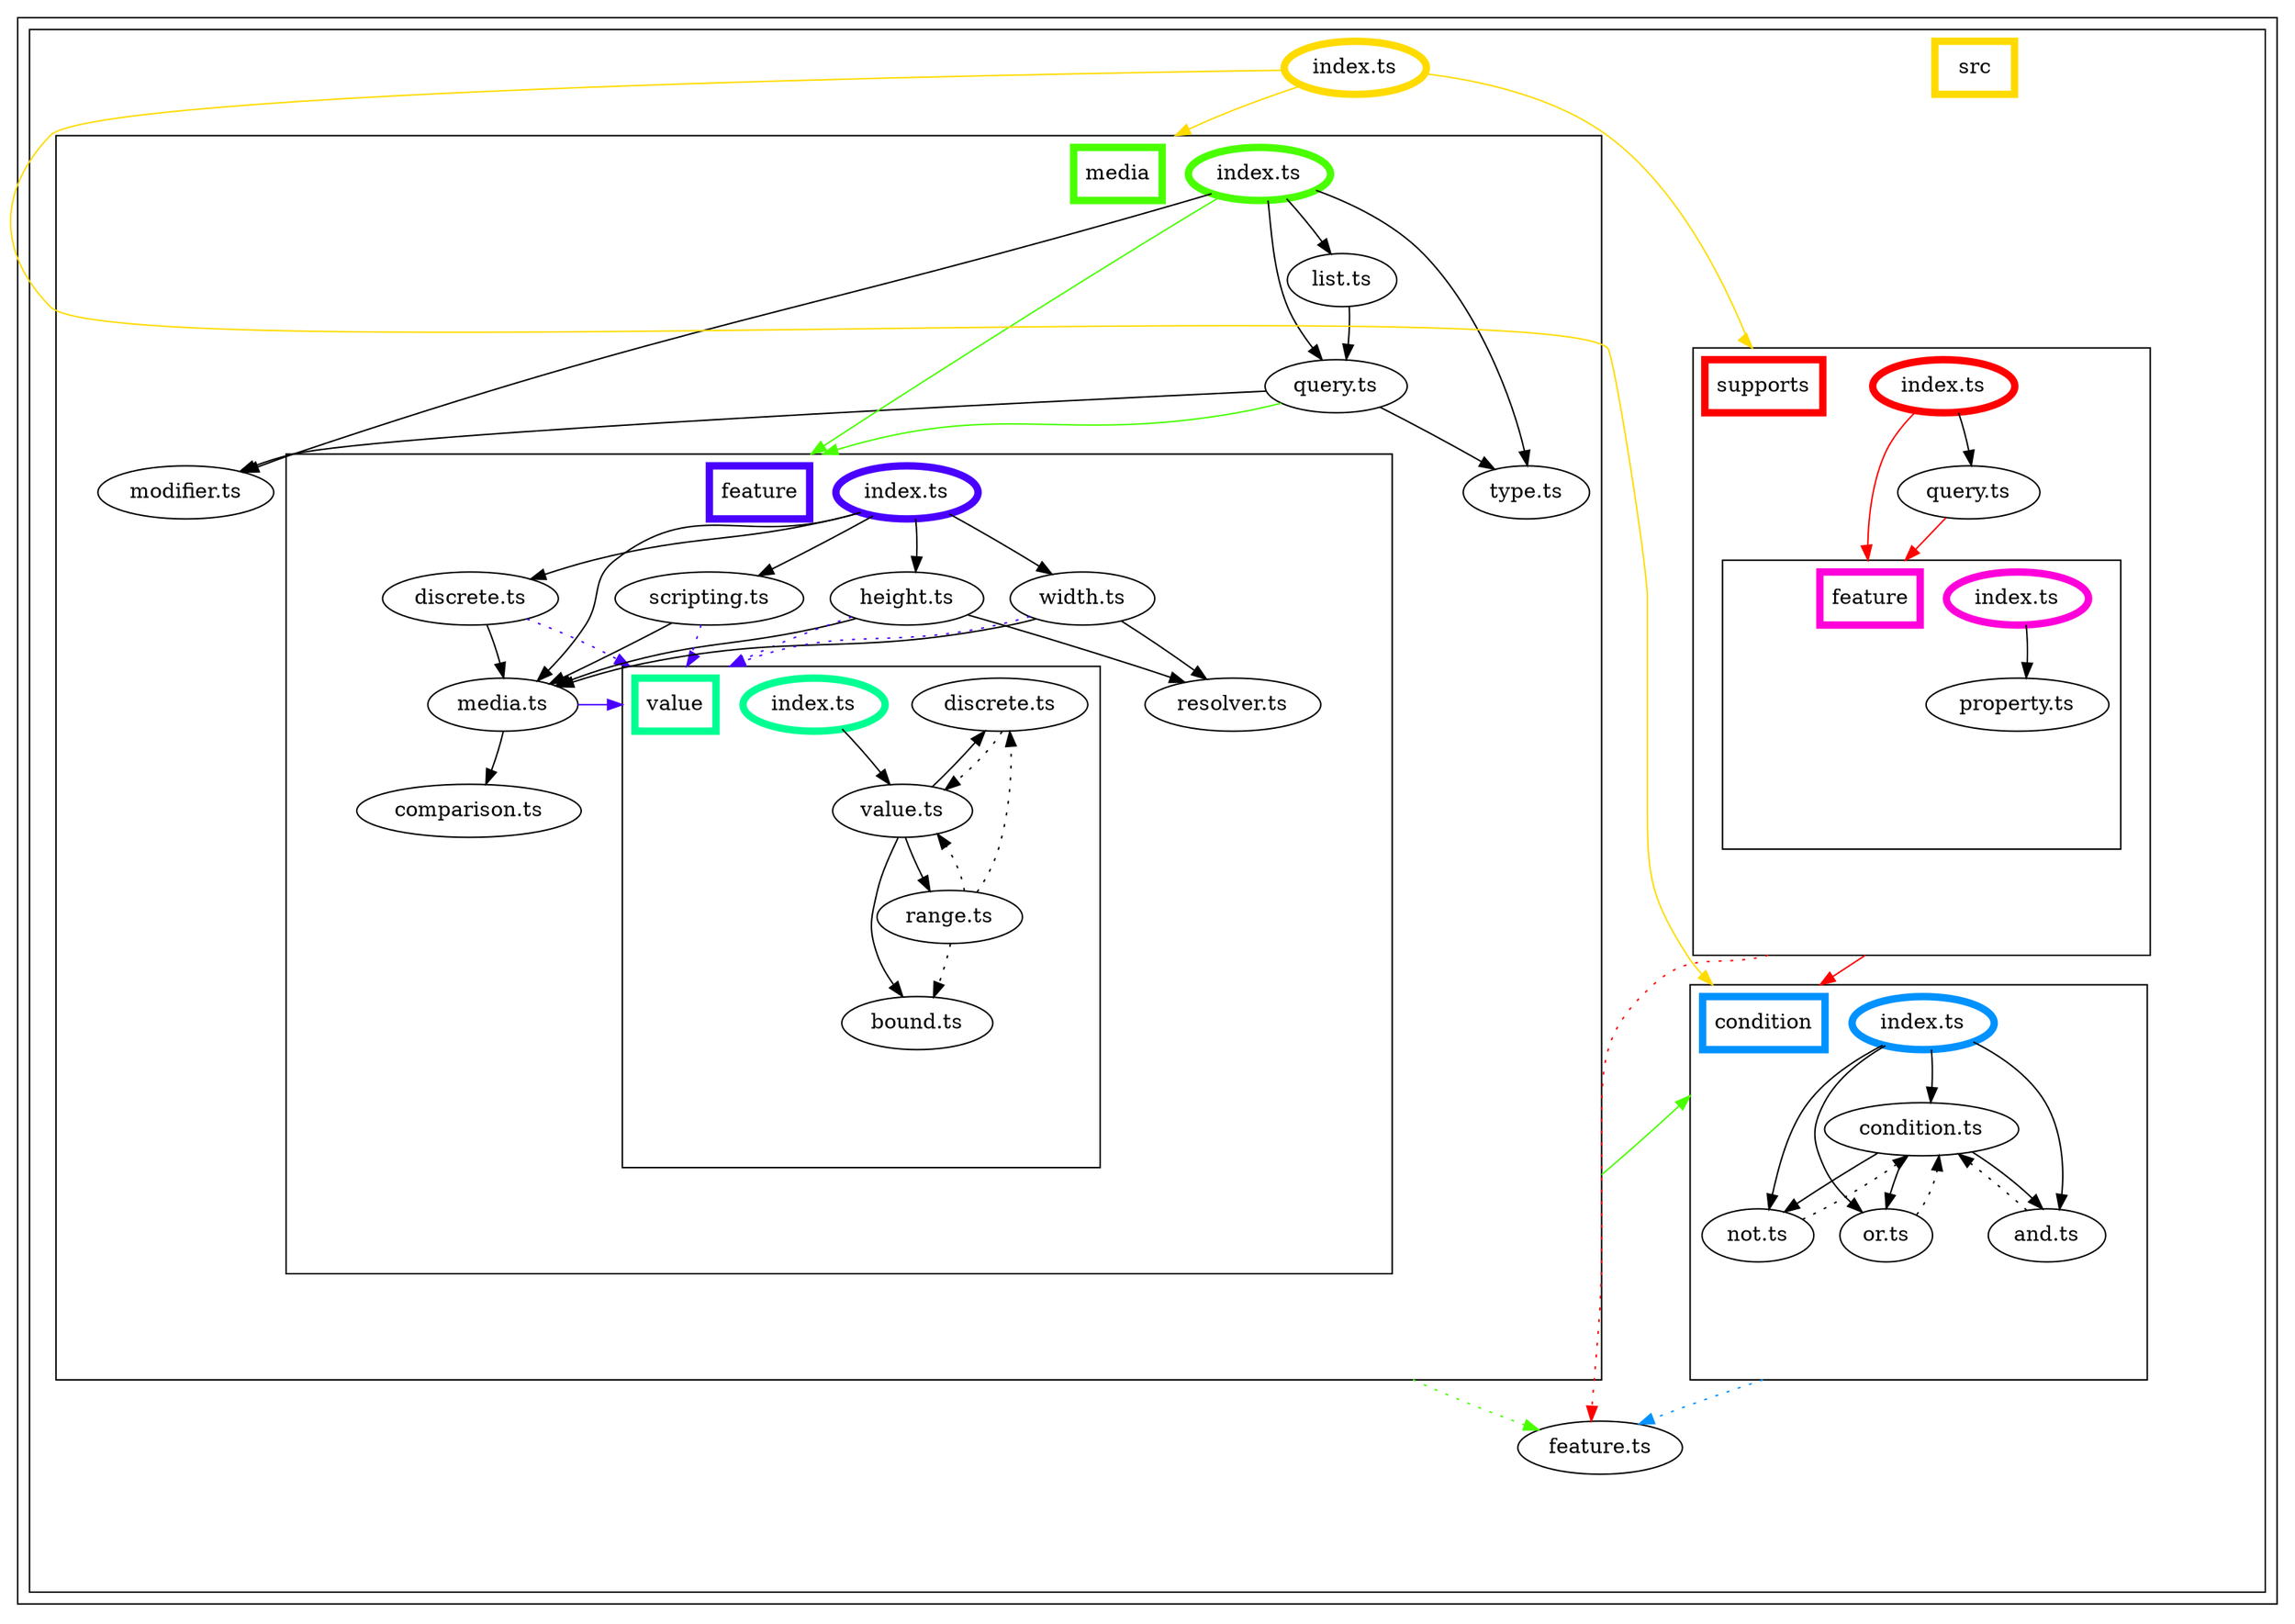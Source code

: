 digraph "dependency-graph-@siteimprove/alfa-css-feature" {
  compound = true;
  "src/condition/index.ts";
  "exit_src/supports";
  "name_src/condition";
  "src/feature.ts";
  "src/supports/feature/index.ts";
  "name_src/supports/feature";
  "exit_src/media";
  "src/media/query.ts";
  "src/media/feature/value/bound.ts";
  "src/media/feature/value/discrete.ts";
  "src/media/feature/value/range.ts";
  "src/media/feature/discrete.ts";
  "src/media/feature/height.ts";
  "src/media/feature/media.ts";
  "src/media/feature/scripting.ts";
  "src/media/feature/width.ts";
  "src/supports/query.ts";
  "src/condition/condition.ts";
  "exit_src/condition";
  "src/media/feature/value/value.ts";
  "src/media/feature/index.ts";
  "name_src/media/feature";
  "src/media/feature/value/index.ts";
  "src/media/list.ts";
  "src/media/modifier.ts";
  "src/media/type.ts";
  "src/condition/and.ts";
  "src/condition/not.ts";
  "src/condition/or.ts";
  "src/media/feature/resolver.ts";
  "name_src/media/feature/value";
  "src/media/index.ts";
  "name_src/media";
  "src/supports/index.ts";
  "name_src/supports";
  "src/media/feature/comparison.ts";
  "src/supports/feature/property.ts";
  subgraph "cluster_src" {
    color = "#000000";
    label = "";
    "exit_src" [
      style = "invis";
    ];
    subgraph "cluster_src" {
      color = "#000000";
      label = "";
      "name_src" [
        penwidth = 5;
        shape = "rectangle";
        color = "#ffdb00";
        label = "src";
      ];
      "exit_src" [
        style = "invis";
      ];
      "src/index.ts" [
        label = "index.ts";
        color = "#ffdb00";
        penwidth = 5;
      ];
      "src/feature.ts" [
        label = "feature.ts";
      ];
      subgraph "cluster_src/supports" {
        color = "#000000";
        label = "";
        "name_src/supports" [
          penwidth = 5;
          shape = "rectangle";
          color = "#ff0000";
          label = "supports";
        ];
        "exit_src/supports" [
          style = "invis";
        ];
        "src/supports/query.ts" [
          label = "query.ts";
        ];
        "src/supports/index.ts" [
          label = "index.ts";
          color = "#ff0000";
          penwidth = 5;
        ];
        subgraph "cluster_src/supports/feature" {
          color = "#000000";
          label = "";
          "name_src/supports/feature" [
            penwidth = 5;
            shape = "rectangle";
            color = "#ff00db";
            label = "feature";
          ];
          "exit_src/supports/feature" [
            style = "invis";
          ];
          "src/supports/feature/property.ts" [
            label = "property.ts";
          ];
          "src/supports/feature/index.ts" [
            label = "index.ts";
            color = "#ff00db";
            penwidth = 5;
          ];
          "src/supports/feature/property.ts" -> "exit_src/supports/feature" [
            style = "invis";
          ];
          "src/supports/feature/index.ts" -> "exit_src/supports/feature" [
            style = "invis";
          ];
        }
        "src/supports/query.ts" -> "exit_src/supports" [
          style = "invis";
        ];
        "exit_src/supports/feature" -> "exit_src/supports" [
          style = "invis";
        ];
        "src/supports/index.ts" -> "exit_src/supports" [
          style = "invis";
        ];
        "exit_src/supports/feature" -> "exit_src/supports" [
          style = "invis";
        ];
      }
      subgraph "cluster_src/media" {
        color = "#000000";
        label = "";
        "name_src/media" [
          penwidth = 5;
          shape = "rectangle";
          color = "#49ff00";
          label = "media";
        ];
        "exit_src/media" [
          style = "invis";
        ];
        "src/media/list.ts" [
          label = "list.ts";
        ];
        "src/media/index.ts" [
          label = "index.ts";
          color = "#49ff00";
          penwidth = 5;
        ];
        "src/media/query.ts" [
          label = "query.ts";
        ];
        "src/media/type.ts" [
          label = "type.ts";
        ];
        "src/media/modifier.ts" [
          label = "modifier.ts";
        ];
        subgraph "cluster_src/media/feature" {
          color = "#000000";
          label = "";
          "name_src/media/feature" [
            penwidth = 5;
            shape = "rectangle";
            color = "#4900ff";
            label = "feature";
          ];
          "exit_src/media/feature" [
            style = "invis";
          ];
          "src/media/feature/index.ts" [
            label = "index.ts";
            color = "#4900ff";
            penwidth = 5;
          ];
          "src/media/feature/comparison.ts" [
            label = "comparison.ts";
          ];
          "src/media/feature/resolver.ts" [
            label = "resolver.ts";
          ];
          "src/media/feature/height.ts" [
            label = "height.ts";
          ];
          "src/media/feature/width.ts" [
            label = "width.ts";
          ];
          "src/media/feature/scripting.ts" [
            label = "scripting.ts";
          ];
          "src/media/feature/discrete.ts" [
            label = "discrete.ts";
          ];
          "src/media/feature/media.ts" [
            label = "media.ts";
          ];
          subgraph "cluster_src/media/feature/value" {
            color = "#000000";
            label = "";
            "name_src/media/feature/value" [
              penwidth = 5;
              shape = "rectangle";
              color = "#00ff92";
              label = "value";
            ];
            "exit_src/media/feature/value" [
              style = "invis";
            ];
            "src/media/feature/value/value.ts" [
              label = "value.ts";
            ];
            "src/media/feature/value/index.ts" [
              label = "index.ts";
              color = "#00ff92";
              penwidth = 5;
            ];
            "src/media/feature/value/discrete.ts" [
              label = "discrete.ts";
            ];
            "src/media/feature/value/bound.ts" [
              label = "bound.ts";
            ];
            "src/media/feature/value/range.ts" [
              label = "range.ts";
            ];
            "src/media/feature/value/value.ts" -> "exit_src/media/feature/value" [
              style = "invis";
            ];
            "src/media/feature/value/index.ts" -> "exit_src/media/feature/value" [
              style = "invis";
            ];
            "src/media/feature/value/discrete.ts" -> "exit_src/media/feature/value" [
              style = "invis";
            ];
            "src/media/feature/value/bound.ts" -> "exit_src/media/feature/value" [
              style = "invis";
            ];
            "src/media/feature/value/range.ts" -> "exit_src/media/feature/value" [
              style = "invis";
            ];
          }
          "exit_src/media/feature/value" -> "exit_src/media/feature" [
            style = "invis";
          ];
          "src/media/feature/index.ts" -> "exit_src/media/feature" [
            style = "invis";
          ];
          "exit_src/media/feature/value" -> "exit_src/media/feature" [
            style = "invis";
          ];
          "src/media/feature/comparison.ts" -> "exit_src/media/feature" [
            style = "invis";
          ];
          "src/media/feature/resolver.ts" -> "exit_src/media/feature" [
            style = "invis";
          ];
          "src/media/feature/height.ts" -> "exit_src/media/feature" [
            style = "invis";
          ];
          "src/media/feature/width.ts" -> "exit_src/media/feature" [
            style = "invis";
          ];
          "exit_src/media/feature/value" -> "exit_src/media/feature" [
            style = "invis";
          ];
          "exit_src/media/feature/value" -> "exit_src/media/feature" [
            style = "invis";
          ];
          "exit_src/media/feature/value" -> "exit_src/media/feature" [
            style = "invis";
          ];
          "src/media/feature/scripting.ts" -> "exit_src/media/feature" [
            style = "invis";
          ];
          "src/media/feature/discrete.ts" -> "exit_src/media/feature" [
            style = "invis";
          ];
          "src/media/feature/media.ts" -> "exit_src/media/feature" [
            style = "invis";
          ];
        }
        "src/media/list.ts" -> "exit_src/media" [
          style = "invis";
        ];
        "exit_src/media/feature" -> "exit_src/media" [
          style = "invis";
        ];
        "exit_src/media/feature" -> "exit_src/media" [
          style = "invis";
        ];
        "exit_src/media/feature" -> "exit_src/media" [
          style = "invis";
        ];
        "src/media/index.ts" -> "exit_src/media" [
          style = "invis";
        ];
        "exit_src/media/feature" -> "exit_src/media" [
          style = "invis";
        ];
        "src/media/query.ts" -> "exit_src/media" [
          style = "invis";
        ];
        "exit_src/media/feature" -> "exit_src/media" [
          style = "invis";
        ];
        "src/media/type.ts" -> "exit_src/media" [
          style = "invis";
        ];
        "exit_src/media/feature" -> "exit_src/media" [
          style = "invis";
        ];
        "exit_src/media/feature" -> "exit_src/media" [
          style = "invis";
        ];
        "exit_src/media/feature" -> "exit_src/media" [
          style = "invis";
        ];
        "exit_src/media/feature" -> "exit_src/media" [
          style = "invis";
        ];
        "exit_src/media/feature" -> "exit_src/media" [
          style = "invis";
        ];
        "exit_src/media/feature" -> "exit_src/media" [
          style = "invis";
        ];
        "exit_src/media/feature" -> "exit_src/media" [
          style = "invis";
        ];
        "exit_src/media/feature" -> "exit_src/media" [
          style = "invis";
        ];
        "src/media/modifier.ts" -> "exit_src/media" [
          style = "invis";
        ];
      }
      subgraph "cluster_src/condition" {
        color = "#000000";
        label = "";
        "name_src/condition" [
          penwidth = 5;
          shape = "rectangle";
          color = "#0092ff";
          label = "condition";
        ];
        "exit_src/condition" [
          style = "invis";
        ];
        "src/condition/and.ts" [
          label = "and.ts";
        ];
        "src/condition/condition.ts" [
          label = "condition.ts";
        ];
        "src/condition/not.ts" [
          label = "not.ts";
        ];
        "src/condition/or.ts" [
          label = "or.ts";
        ];
        "src/condition/index.ts" [
          label = "index.ts";
          color = "#0092ff";
          penwidth = 5;
        ];
        "src/condition/and.ts" -> "exit_src/condition" [
          style = "invis";
        ];
        "src/condition/condition.ts" -> "exit_src/condition" [
          style = "invis";
        ];
        "src/condition/not.ts" -> "exit_src/condition" [
          style = "invis";
        ];
        "src/condition/or.ts" -> "exit_src/condition" [
          style = "invis";
        ];
        "src/condition/index.ts" -> "exit_src/condition" [
          style = "invis";
        ];
      }
      "exit_src/supports" -> "exit_src" [
        style = "invis";
      ];
      "exit_src/supports" -> "exit_src" [
        style = "invis";
      ];
      "exit_src/media" -> "exit_src" [
        style = "invis";
      ];
      "exit_src/media" -> "exit_src" [
        style = "invis";
      ];
      "exit_src/media" -> "exit_src" [
        style = "invis";
      ];
      "exit_src/supports" -> "exit_src" [
        style = "invis";
      ];
      "exit_src/condition" -> "exit_src" [
        style = "invis";
      ];
      "exit_src/media" -> "exit_src" [
        style = "invis";
      ];
      "exit_src/media" -> "exit_src" [
        style = "invis";
      ];
      "exit_src/media" -> "exit_src" [
        style = "invis";
      ];
      "exit_src/condition" -> "exit_src" [
        style = "invis";
      ];
      "exit_src/media" -> "exit_src" [
        style = "invis";
      ];
      "exit_src/media" -> "exit_src" [
        style = "invis";
      ];
      "exit_src/condition" -> "exit_src" [
        style = "invis";
      ];
      "exit_src/media" -> "exit_src" [
        style = "invis";
      ];
      "exit_src/media" -> "exit_src" [
        style = "invis";
      ];
      "exit_src/media" -> "exit_src" [
        style = "invis";
      ];
      "exit_src/media" -> "exit_src" [
        style = "invis";
      ];
      "exit_src/condition" -> "exit_src" [
        style = "invis";
      ];
      "src/index.ts" -> "exit_src" [
        style = "invis";
      ];
      "exit_src/media" -> "exit_src" [
        style = "invis";
      ];
      "exit_src/media" -> "exit_src" [
        style = "invis";
      ];
      "exit_src/condition" -> "exit_src" [
        style = "invis";
      ];
      "src/feature.ts" -> "exit_src" [
        style = "invis";
      ];
      "exit_src/media" -> "exit_src" [
        style = "invis";
      ];
      "exit_src/media" -> "exit_src" [
        style = "invis";
      ];
      "exit_src/media" -> "exit_src" [
        style = "invis";
      ];
      "exit_src/media" -> "exit_src" [
        style = "invis";
      ];
      "exit_src/supports" -> "exit_src" [
        style = "invis";
      ];
    }
    "exit_src" -> "exit_src" [
      style = "invis";
    ];
    "exit_src" -> "exit_src" [
      style = "invis";
    ];
    "exit_src" -> "exit_src" [
      style = "invis";
    ];
    "exit_src" -> "exit_src" [
      style = "invis";
    ];
    "exit_src" -> "exit_src" [
      style = "invis";
    ];
    "exit_src" -> "exit_src" [
      style = "invis";
    ];
    "exit_src" -> "exit_src" [
      style = "invis";
    ];
    "exit_src" -> "exit_src" [
      style = "invis";
    ];
    "exit_src" -> "exit_src" [
      style = "invis";
    ];
    "exit_src" -> "exit_src" [
      style = "invis";
    ];
    "exit_src" -> "exit_src" [
      style = "invis";
    ];
    "exit_src" -> "exit_src" [
      style = "invis";
    ];
    "exit_src" -> "exit_src" [
      style = "invis";
    ];
    "exit_src" -> "exit_src" [
      style = "invis";
    ];
    "exit_src" -> "exit_src" [
      style = "invis";
    ];
    "exit_src" -> "exit_src" [
      style = "invis";
    ];
    "exit_src" -> "exit_src" [
      style = "invis";
    ];
    "exit_src" -> "exit_src" [
      style = "invis";
    ];
    "exit_src" -> "exit_src" [
      style = "invis";
    ];
    "exit_src" -> "exit_src" [
      style = "invis";
    ];
    "exit_src" -> "exit_src" [
      style = "invis";
    ];
    "exit_src" -> "exit_src" [
      style = "invis";
    ];
    "exit_src" -> "exit_src" [
      style = "invis";
    ];
    "exit_src" -> "exit_src" [
      style = "invis";
    ];
    "exit_src" -> "exit_src" [
      style = "invis";
    ];
    "exit_src" -> "exit_src" [
      style = "invis";
    ];
    "exit_src" -> "exit_src" [
      style = "invis";
    ];
    "exit_src" -> "exit_src" [
      style = "invis";
    ];
    "exit_src" -> "exit_src" [
      style = "invis";
    ];
  }
  "exit_src/supports" -> "name_src/condition" [
    style = "solid";
    color = "#ff0000";
    lhead = "cluster_src/condition";
    ltail = "cluster_src/supports";
  ];
  "src/supports/query.ts" -> "src/feature.ts" [
    style = "invis";
  ];
  "exit_src/supports" -> "src/feature.ts" [
    style = "dotted";
    color = "#ff0000";
    ltail = "cluster_src/supports";
  ];
  "src/supports/query.ts" -> "name_src/supports/feature" [
    style = "solid";
    color = "#ff0000";
    lhead = "cluster_src/supports/feature";
  ];
  "src/supports/feature/property.ts" -> "src/feature.ts" [
    style = "invis";
  ];
  "exit_src/supports" -> "src/feature.ts" [
    style = "invis";
    color = "#ff0000";
    ltail = "cluster_src/supports";
  ];
  "src/media/list.ts" -> "src/feature.ts" [
    style = "invis";
  ];
  "exit_src/media" -> "src/feature.ts" [
    style = "dotted";
    color = "#49ff00";
    ltail = "cluster_src/media";
  ];
  "src/media/list.ts" -> "src/media/query.ts" [
    style = "invis";
  ];
  "src/media/list.ts" -> "src/media/query.ts" [
    style = "solid";
    color = "black";
  ];
  "src/media/feature/value/value.ts" -> "src/media/feature/value/bound.ts" [
    style = "invis";
  ];
  "src/media/feature/value/value.ts" -> "src/media/feature/value/bound.ts" [
    style = "solid";
    color = "black";
  ];
  "src/media/feature/value/value.ts" -> "src/media/feature/value/discrete.ts" [
    style = "invis";
  ];
  "src/media/feature/value/value.ts" -> "src/media/feature/value/discrete.ts" [
    style = "solid";
    color = "black";
  ];
  "src/media/feature/value/value.ts" -> "src/media/feature/value/range.ts" [
    style = "invis";
  ];
  "src/media/feature/value/value.ts" -> "src/media/feature/value/range.ts" [
    style = "solid";
    color = "black";
  ];
  "src/media/feature/index.ts" -> "src/media/feature/discrete.ts" [
    style = "invis";
  ];
  "src/media/feature/index.ts" -> "src/media/feature/discrete.ts" [
    style = "solid";
    color = "black";
  ];
  "src/media/feature/index.ts" -> "src/media/feature/height.ts" [
    style = "invis";
  ];
  "src/media/feature/index.ts" -> "src/media/feature/height.ts" [
    style = "solid";
    color = "black";
  ];
  "src/media/feature/index.ts" -> "src/media/feature/media.ts" [
    style = "invis";
  ];
  "src/media/feature/index.ts" -> "src/media/feature/media.ts" [
    style = "solid";
    color = "black";
  ];
  "src/media/feature/index.ts" -> "src/media/feature/scripting.ts" [
    style = "invis";
  ];
  "src/media/feature/index.ts" -> "src/media/feature/scripting.ts" [
    style = "solid";
    color = "black";
  ];
  "src/media/feature/index.ts" -> "src/media/feature/width.ts" [
    style = "invis";
  ];
  "src/media/feature/index.ts" -> "src/media/feature/width.ts" [
    style = "solid";
    color = "black";
  ];
  "src/supports/index.ts" -> "name_src/supports/feature" [
    style = "solid";
    color = "#ff0000";
    lhead = "cluster_src/supports/feature";
  ];
  "src/supports/index.ts" -> "src/supports/query.ts" [
    style = "invis";
  ];
  "src/supports/index.ts" -> "src/supports/query.ts" [
    style = "solid";
    color = "black";
  ];
  "src/condition/and.ts" -> "src/condition/condition.ts" [
    style = "invis";
  ];
  "src/condition/and.ts" -> "src/condition/condition.ts" [
    style = "dotted";
    color = "black";
  ];
  "src/condition/and.ts" -> "src/feature.ts" [
    style = "invis";
  ];
  "exit_src/condition" -> "src/feature.ts" [
    style = "dotted";
    color = "#0092ff";
    ltail = "cluster_src/condition";
  ];
  "src/media/feature/value/index.ts" -> "src/media/feature/value/value.ts" [
    style = "invis";
  ];
  "src/media/feature/value/index.ts" -> "src/media/feature/value/value.ts" [
    style = "solid";
    color = "black";
  ];
  "src/media/index.ts" -> "name_src/media/feature" [
    style = "solid";
    color = "#49ff00";
    lhead = "cluster_src/media/feature";
  ];
  "src/media/index.ts" -> "name_src/media/feature" [
    style = "invis";
    color = "#49ff00";
    lhead = "cluster_src/media/feature";
  ];
  "src/media/index.ts" -> "src/media/list.ts" [
    style = "invis";
  ];
  "src/media/index.ts" -> "src/media/list.ts" [
    style = "solid";
    color = "black";
  ];
  "src/media/index.ts" -> "src/media/modifier.ts" [
    style = "invis";
  ];
  "src/media/index.ts" -> "src/media/modifier.ts" [
    style = "solid";
    color = "black";
  ];
  "src/media/index.ts" -> "src/media/query.ts" [
    style = "invis";
  ];
  "src/media/index.ts" -> "src/media/query.ts" [
    style = "solid";
    color = "black";
  ];
  "src/media/index.ts" -> "src/media/type.ts" [
    style = "invis";
  ];
  "src/media/index.ts" -> "src/media/type.ts" [
    style = "solid";
    color = "black";
  ];
  "src/condition/condition.ts" -> "src/condition/and.ts" [
    style = "invis";
  ];
  "src/condition/condition.ts" -> "src/condition/and.ts" [
    style = "solid";
    color = "black";
  ];
  "src/condition/condition.ts" -> "src/condition/not.ts" [
    style = "invis";
  ];
  "src/condition/condition.ts" -> "src/condition/not.ts" [
    style = "solid";
    color = "black";
  ];
  "src/condition/condition.ts" -> "src/condition/or.ts" [
    style = "invis";
  ];
  "src/condition/condition.ts" -> "src/condition/or.ts" [
    style = "solid";
    color = "black";
  ];
  "src/condition/condition.ts" -> "src/feature.ts" [
    style = "invis";
  ];
  "exit_src/condition" -> "src/feature.ts" [
    style = "invis";
    color = "#0092ff";
    ltail = "cluster_src/condition";
  ];
  "exit_src/media" -> "name_src/condition" [
    style = "solid";
    color = "#49ff00";
    lhead = "cluster_src/condition";
    ltail = "cluster_src/media";
  ];
  "src/media/query.ts" -> "src/feature.ts" [
    style = "invis";
  ];
  "exit_src/media" -> "src/feature.ts" [
    style = "invis";
    color = "#49ff00";
    ltail = "cluster_src/media";
  ];
  "src/media/query.ts" -> "name_src/media/feature" [
    style = "solid";
    color = "#49ff00";
    lhead = "cluster_src/media/feature";
  ];
  "src/media/query.ts" -> "src/media/modifier.ts" [
    style = "invis";
  ];
  "src/media/query.ts" -> "src/media/modifier.ts" [
    style = "solid";
    color = "black";
  ];
  "src/media/query.ts" -> "src/media/type.ts" [
    style = "invis";
  ];
  "src/media/query.ts" -> "src/media/type.ts" [
    style = "solid";
    color = "black";
  ];
  "src/condition/not.ts" -> "src/condition/condition.ts" [
    style = "invis";
  ];
  "src/condition/not.ts" -> "src/condition/condition.ts" [
    style = "dotted";
    color = "black";
  ];
  "src/condition/not.ts" -> "src/feature.ts" [
    style = "invis";
  ];
  "exit_src/condition" -> "src/feature.ts" [
    style = "invis";
    color = "#0092ff";
    ltail = "cluster_src/condition";
  ];
  "src/media/type.ts" -> "src/feature.ts" [
    style = "invis";
  ];
  "exit_src/media" -> "src/feature.ts" [
    style = "invis";
    color = "#49ff00";
    ltail = "cluster_src/media";
  ];
  "src/media/feature/height.ts" -> "src/media/feature/media.ts" [
    style = "invis";
  ];
  "src/media/feature/height.ts" -> "src/media/feature/media.ts" [
    style = "solid";
    color = "black";
  ];
  "src/media/feature/height.ts" -> "src/media/feature/resolver.ts" [
    style = "invis";
  ];
  "src/media/feature/height.ts" -> "src/media/feature/resolver.ts" [
    style = "solid";
    color = "black";
  ];
  "src/media/feature/height.ts" -> "name_src/media/feature/value" [
    style = "dotted";
    color = "#4900ff";
    lhead = "cluster_src/media/feature/value";
  ];
  "src/media/feature/width.ts" -> "src/media/feature/media.ts" [
    style = "invis";
  ];
  "src/media/feature/width.ts" -> "src/media/feature/media.ts" [
    style = "solid";
    color = "black";
  ];
  "src/media/feature/width.ts" -> "src/media/feature/resolver.ts" [
    style = "invis";
  ];
  "src/media/feature/width.ts" -> "src/media/feature/resolver.ts" [
    style = "solid";
    color = "black";
  ];
  "src/media/feature/width.ts" -> "name_src/media/feature/value" [
    style = "dotted";
    color = "#4900ff";
    lhead = "cluster_src/media/feature/value";
  ];
  "src/media/feature/value/discrete.ts" -> "src/media/feature/value/value.ts" [
    style = "invis";
  ];
  "src/media/feature/value/discrete.ts" -> "src/media/feature/value/value.ts" [
    style = "dotted";
    color = "black";
  ];
  "src/condition/or.ts" -> "src/condition/condition.ts" [
    style = "invis";
  ];
  "src/condition/or.ts" -> "src/condition/condition.ts" [
    style = "dotted";
    color = "black";
  ];
  "src/condition/or.ts" -> "src/feature.ts" [
    style = "invis";
  ];
  "exit_src/condition" -> "src/feature.ts" [
    style = "invis";
    color = "#0092ff";
    ltail = "cluster_src/condition";
  ];
  "src/index.ts" -> "name_src/condition" [
    style = "solid";
    color = "#ffdb00";
    lhead = "cluster_src/condition";
  ];
  "src/index.ts" -> "name_src/media" [
    style = "solid";
    color = "#ffdb00";
    lhead = "cluster_src/media";
  ];
  "src/index.ts" -> "name_src/supports" [
    style = "solid";
    color = "#ffdb00";
    lhead = "cluster_src/supports";
  ];
  "src/media/feature/value/range.ts" -> "src/media/feature/value/bound.ts" [
    style = "invis";
  ];
  "src/media/feature/value/range.ts" -> "src/media/feature/value/bound.ts" [
    style = "dotted";
    color = "black";
  ];
  "src/media/feature/value/range.ts" -> "src/media/feature/value/discrete.ts" [
    style = "invis";
  ];
  "src/media/feature/value/range.ts" -> "src/media/feature/value/discrete.ts" [
    style = "dotted";
    color = "black";
  ];
  "src/media/feature/value/range.ts" -> "src/media/feature/value/value.ts" [
    style = "invis";
  ];
  "src/media/feature/value/range.ts" -> "src/media/feature/value/value.ts" [
    style = "dotted";
    color = "black";
  ];
  "src/condition/index.ts" -> "src/condition/and.ts" [
    style = "invis";
  ];
  "src/condition/index.ts" -> "src/condition/and.ts" [
    style = "solid";
    color = "black";
  ];
  "src/condition/index.ts" -> "src/condition/condition.ts" [
    style = "invis";
  ];
  "src/condition/index.ts" -> "src/condition/condition.ts" [
    style = "solid";
    color = "black";
  ];
  "src/condition/index.ts" -> "src/condition/not.ts" [
    style = "invis";
  ];
  "src/condition/index.ts" -> "src/condition/not.ts" [
    style = "solid";
    color = "black";
  ];
  "src/condition/index.ts" -> "src/condition/or.ts" [
    style = "invis";
  ];
  "src/condition/index.ts" -> "src/condition/or.ts" [
    style = "solid";
    color = "black";
  ];
  "src/media/feature/scripting.ts" -> "src/media/feature/media.ts" [
    style = "invis";
  ];
  "src/media/feature/scripting.ts" -> "src/media/feature/media.ts" [
    style = "solid";
    color = "black";
  ];
  "src/media/feature/scripting.ts" -> "name_src/media/feature/value" [
    style = "dotted";
    color = "#4900ff";
    lhead = "cluster_src/media/feature/value";
  ];
  "src/media/feature/discrete.ts" -> "src/media/feature/media.ts" [
    style = "invis";
  ];
  "src/media/feature/discrete.ts" -> "src/media/feature/media.ts" [
    style = "solid";
    color = "black";
  ];
  "src/media/feature/discrete.ts" -> "name_src/media/feature/value" [
    style = "dotted";
    color = "#4900ff";
    lhead = "cluster_src/media/feature/value";
  ];
  "src/media/feature/media.ts" -> "src/feature.ts" [
    style = "invis";
  ];
  "exit_src/media" -> "src/feature.ts" [
    style = "invis";
    color = "#49ff00";
    ltail = "cluster_src/media";
  ];
  "src/media/feature/media.ts" -> "src/media/feature/comparison.ts" [
    style = "invis";
  ];
  "src/media/feature/media.ts" -> "src/media/feature/comparison.ts" [
    style = "solid";
    color = "black";
  ];
  "src/media/feature/media.ts" -> "name_src/media/feature/value" [
    style = "solid";
    color = "#4900ff";
    lhead = "cluster_src/media/feature/value";
  ];
  "src/supports/feature/index.ts" -> "src/supports/feature/property.ts" [
    style = "invis";
  ];
  "src/supports/feature/index.ts" -> "src/supports/feature/property.ts" [
    style = "solid";
    color = "black";
  ];
}